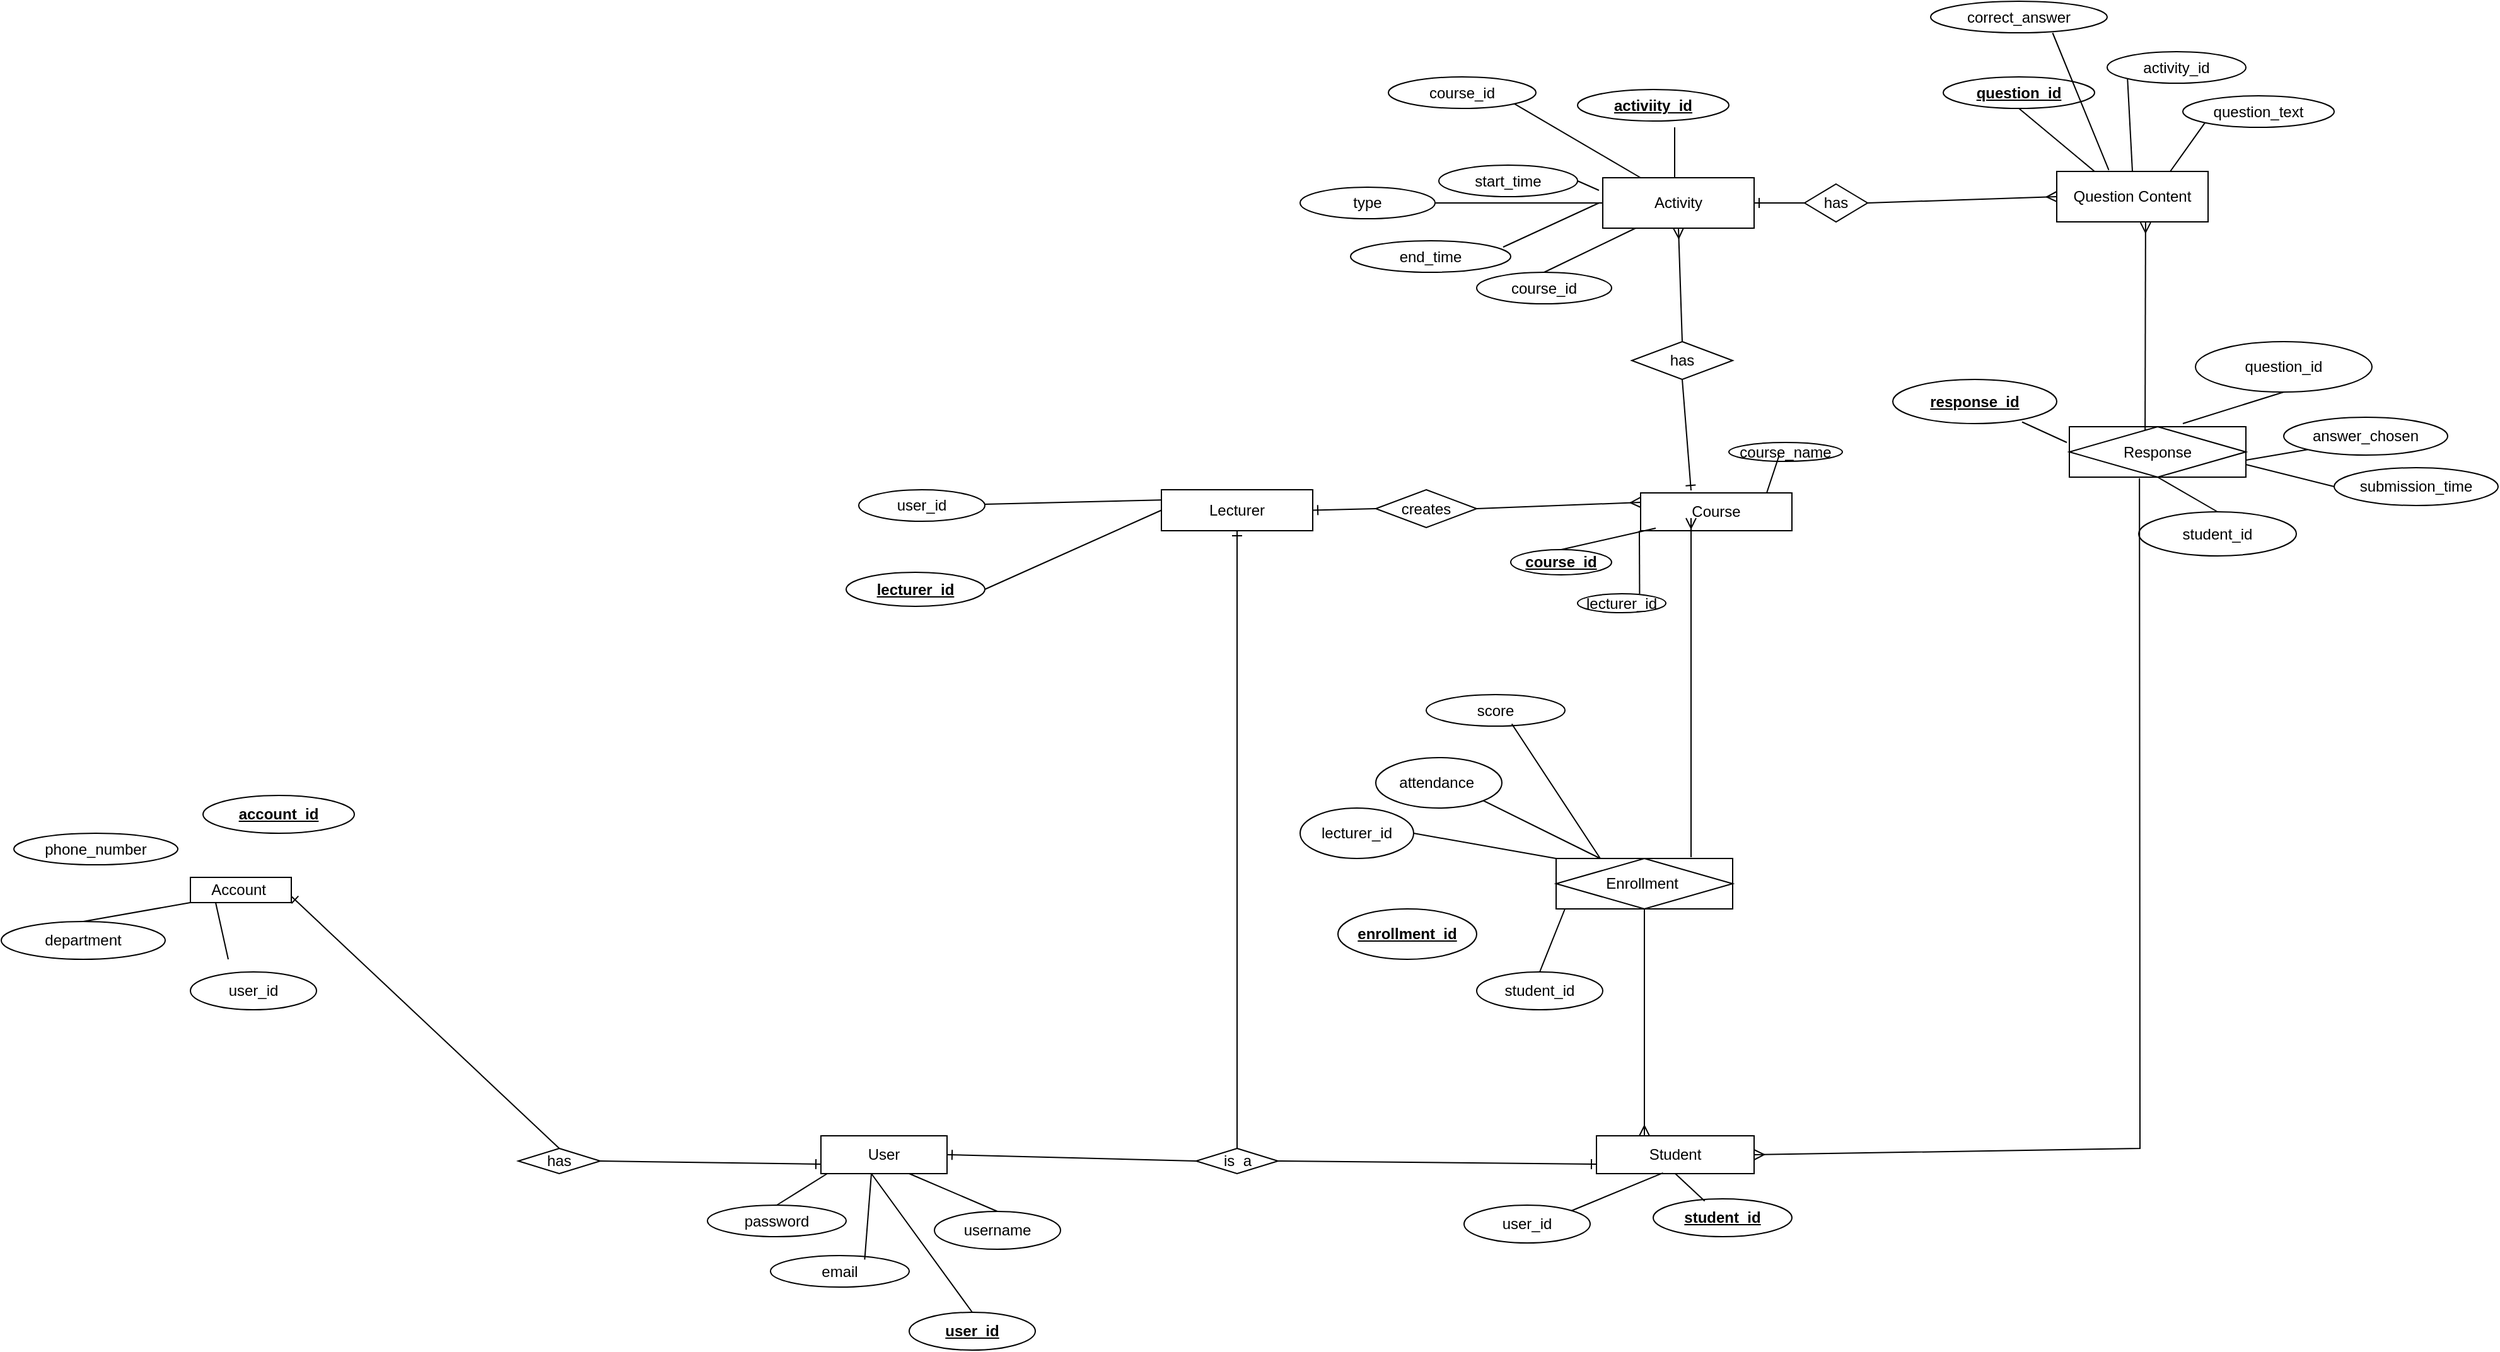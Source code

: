 <mxfile version="26.0.15">
  <diagram id="R2lEEEUBdFMjLlhIrx00" name="Page-1">
    <mxGraphModel dx="2934" dy="1130" grid="1" gridSize="10" guides="1" tooltips="1" connect="1" arrows="1" fold="1" page="1" pageScale="1" pageWidth="850" pageHeight="1100" math="0" shadow="0" extFonts="Permanent Marker^https://fonts.googleapis.com/css?family=Permanent+Marker">
      <root>
        <mxCell id="0" />
        <mxCell id="1" parent="0" />
        <mxCell id="R9u5_vUlYLdxGOXweft--1" value="Lecturer" style="rounded=0;whiteSpace=wrap;html=1;" vertex="1" parent="1">
          <mxGeometry x="260" y="467.5" width="120" height="32.5" as="geometry" />
        </mxCell>
        <mxCell id="R9u5_vUlYLdxGOXweft--3" value="Course" style="rounded=0;whiteSpace=wrap;html=1;" vertex="1" parent="1">
          <mxGeometry x="640" y="470" width="120" height="30" as="geometry" />
        </mxCell>
        <mxCell id="R9u5_vUlYLdxGOXweft--4" value="Student" style="rounded=0;whiteSpace=wrap;html=1;" vertex="1" parent="1">
          <mxGeometry x="605" y="980" width="125" height="30" as="geometry" />
        </mxCell>
        <mxCell id="R9u5_vUlYLdxGOXweft--5" value="Activity" style="rounded=0;whiteSpace=wrap;html=1;" vertex="1" parent="1">
          <mxGeometry x="610" y="220" width="120" height="40" as="geometry" />
        </mxCell>
        <mxCell id="R9u5_vUlYLdxGOXweft--6" value="Account&amp;nbsp;" style="rounded=0;whiteSpace=wrap;html=1;" vertex="1" parent="1">
          <mxGeometry x="-510" y="775" width="80" height="20" as="geometry" />
        </mxCell>
        <mxCell id="R9u5_vUlYLdxGOXweft--7" value="&lt;b&gt;&lt;u&gt;account_id&lt;/u&gt;&lt;/b&gt;" style="ellipse;whiteSpace=wrap;html=1;" vertex="1" parent="1">
          <mxGeometry x="-500" y="710" width="120" height="30" as="geometry" />
        </mxCell>
        <mxCell id="R9u5_vUlYLdxGOXweft--9" value="department" style="ellipse;whiteSpace=wrap;html=1;" vertex="1" parent="1">
          <mxGeometry x="-660" y="810" width="130" height="30" as="geometry" />
        </mxCell>
        <mxCell id="R9u5_vUlYLdxGOXweft--8" value="phone_number" style="ellipse;whiteSpace=wrap;html=1;" vertex="1" parent="1">
          <mxGeometry x="-650" y="740" width="130" height="25" as="geometry" />
        </mxCell>
        <mxCell id="R9u5_vUlYLdxGOXweft--19" value="" style="endArrow=none;html=1;rounded=0;exitX=0.5;exitY=0;exitDx=0;exitDy=0;entryX=0;entryY=1;entryDx=0;entryDy=0;" edge="1" parent="1" source="R9u5_vUlYLdxGOXweft--9" target="R9u5_vUlYLdxGOXweft--6">
          <mxGeometry width="50" height="50" relative="1" as="geometry">
            <mxPoint x="-270" y="552" as="sourcePoint" />
            <mxPoint x="-500" y="765" as="targetPoint" />
            <Array as="points" />
          </mxGeometry>
        </mxCell>
        <mxCell id="R9u5_vUlYLdxGOXweft--26" value="has" style="rhombus;whiteSpace=wrap;html=1;" vertex="1" parent="1">
          <mxGeometry x="-250" y="990" width="65" height="20" as="geometry" />
        </mxCell>
        <mxCell id="R9u5_vUlYLdxGOXweft--27" value="" style="endArrow=ERone;html=1;rounded=0;entryX=0;entryY=0.75;entryDx=0;entryDy=0;exitX=1;exitY=0.5;exitDx=0;exitDy=0;endFill=0;entryPerimeter=0;" edge="1" parent="1" source="R9u5_vUlYLdxGOXweft--127" target="R9u5_vUlYLdxGOXweft--4">
          <mxGeometry width="50" height="50" relative="1" as="geometry">
            <mxPoint x="475" y="679.5" as="sourcePoint" />
            <mxPoint x="607" y="679.5" as="targetPoint" />
          </mxGeometry>
        </mxCell>
        <mxCell id="R9u5_vUlYLdxGOXweft--31" value="user_id" style="ellipse;whiteSpace=wrap;html=1;" vertex="1" parent="1">
          <mxGeometry x="500" y="1035" width="100" height="30" as="geometry" />
        </mxCell>
        <mxCell id="R9u5_vUlYLdxGOXweft--32" value="user_id" style="ellipse;whiteSpace=wrap;html=1;" vertex="1" parent="1">
          <mxGeometry x="20" y="467.5" width="100" height="25" as="geometry" />
        </mxCell>
        <mxCell id="R9u5_vUlYLdxGOXweft--33" value="&lt;u&gt;&lt;b&gt;lecturer_id&lt;/b&gt;&lt;/u&gt;" style="ellipse;whiteSpace=wrap;html=1;" vertex="1" parent="1">
          <mxGeometry x="10" y="533" width="110" height="27" as="geometry" />
        </mxCell>
        <mxCell id="R9u5_vUlYLdxGOXweft--35" value="&lt;b&gt;&lt;u&gt;student_id&lt;/u&gt;&lt;/b&gt;" style="ellipse;whiteSpace=wrap;html=1;" vertex="1" parent="1">
          <mxGeometry x="650" y="1030" width="110" height="30" as="geometry" />
        </mxCell>
        <mxCell id="R9u5_vUlYLdxGOXweft--43" value="" style="endArrow=ERone;html=1;rounded=0;entryX=1;entryY=0.75;entryDx=0;entryDy=0;exitX=0.5;exitY=0;exitDx=0;exitDy=0;endFill=0;" edge="1" parent="1" source="R9u5_vUlYLdxGOXweft--26" target="R9u5_vUlYLdxGOXweft--6">
          <mxGeometry width="50" height="50" relative="1" as="geometry">
            <mxPoint x="-10" y="695" as="sourcePoint" />
            <mxPoint x="110" y="550" as="targetPoint" />
          </mxGeometry>
        </mxCell>
        <mxCell id="R9u5_vUlYLdxGOXweft--56" value="" style="endArrow=ERone;html=1;rounded=0;exitX=0;exitY=0.5;exitDx=0;exitDy=0;entryX=1;entryY=0.5;entryDx=0;entryDy=0;startArrow=none;startFill=0;endFill=0;" edge="1" parent="1" source="R9u5_vUlYLdxGOXweft--53" target="R9u5_vUlYLdxGOXweft--1">
          <mxGeometry width="50" height="50" relative="1" as="geometry">
            <mxPoint x="415" y="625" as="sourcePoint" />
            <mxPoint x="393" y="585" as="targetPoint" />
            <Array as="points" />
          </mxGeometry>
        </mxCell>
        <mxCell id="R9u5_vUlYLdxGOXweft--57" value="" style="endArrow=ERmany;html=1;rounded=0;entryX=0;entryY=0.25;entryDx=0;entryDy=0;exitX=1;exitY=0.5;exitDx=0;exitDy=0;endFill=0;" edge="1" parent="1" source="R9u5_vUlYLdxGOXweft--53" target="R9u5_vUlYLdxGOXweft--3">
          <mxGeometry width="50" height="50" relative="1" as="geometry">
            <mxPoint x="500" y="484" as="sourcePoint" />
            <mxPoint x="543" y="480" as="targetPoint" />
            <Array as="points" />
          </mxGeometry>
        </mxCell>
        <mxCell id="R9u5_vUlYLdxGOXweft--58" style="edgeStyle=orthogonalEdgeStyle;rounded=0;orthogonalLoop=1;jettySize=auto;html=1;exitX=0.5;exitY=1;exitDx=0;exitDy=0;" edge="1" parent="1">
          <mxGeometry relative="1" as="geometry">
            <mxPoint x="620" y="790" as="sourcePoint" />
            <mxPoint x="620" y="790" as="targetPoint" />
          </mxGeometry>
        </mxCell>
        <mxCell id="R9u5_vUlYLdxGOXweft--62" value="end_time" style="ellipse;whiteSpace=wrap;html=1;" vertex="1" parent="1">
          <mxGeometry x="410" y="270" width="127" height="25" as="geometry" />
        </mxCell>
        <mxCell id="R9u5_vUlYLdxGOXweft--63" value="start_time" style="ellipse;whiteSpace=wrap;html=1;" vertex="1" parent="1">
          <mxGeometry x="480" y="210" width="110" height="25" as="geometry" />
        </mxCell>
        <mxCell id="R9u5_vUlYLdxGOXweft--64" value="&lt;b&gt;&lt;u&gt;course_id&lt;/u&gt;&lt;/b&gt;" style="ellipse;whiteSpace=wrap;html=1;" vertex="1" parent="1">
          <mxGeometry x="537" y="515" width="80" height="20" as="geometry" />
        </mxCell>
        <mxCell id="R9u5_vUlYLdxGOXweft--65" value="course_id" style="ellipse;whiteSpace=wrap;html=1;" vertex="1" parent="1">
          <mxGeometry x="440" y="140" width="117" height="25" as="geometry" />
        </mxCell>
        <mxCell id="R9u5_vUlYLdxGOXweft--68" value="user_id" style="ellipse;whiteSpace=wrap;html=1;" vertex="1" parent="1">
          <mxGeometry x="-510" y="850" width="100" height="30" as="geometry" />
        </mxCell>
        <mxCell id="R9u5_vUlYLdxGOXweft--69" value="" style="endArrow=none;html=1;rounded=0;entryX=0.25;entryY=1;entryDx=0;entryDy=0;" edge="1" parent="1" target="R9u5_vUlYLdxGOXweft--6">
          <mxGeometry width="50" height="50" relative="1" as="geometry">
            <mxPoint x="-480" y="840" as="sourcePoint" />
            <mxPoint x="-460" y="775" as="targetPoint" />
            <Array as="points" />
          </mxGeometry>
        </mxCell>
        <mxCell id="R9u5_vUlYLdxGOXweft--70" value="User" style="rounded=0;whiteSpace=wrap;html=1;" vertex="1" parent="1">
          <mxGeometry x="-10" y="980" width="100" height="30" as="geometry" />
        </mxCell>
        <mxCell id="R9u5_vUlYLdxGOXweft--71" value="&lt;u&gt;&lt;b&gt;user_id&lt;/b&gt;&lt;/u&gt;" style="ellipse;whiteSpace=wrap;html=1;" vertex="1" parent="1">
          <mxGeometry x="60" y="1120" width="100" height="30" as="geometry" />
        </mxCell>
        <mxCell id="R9u5_vUlYLdxGOXweft--72" value="username" style="ellipse;whiteSpace=wrap;html=1;" vertex="1" parent="1">
          <mxGeometry x="80" y="1040" width="100" height="30" as="geometry" />
        </mxCell>
        <mxCell id="R9u5_vUlYLdxGOXweft--73" value="password" style="ellipse;whiteSpace=wrap;html=1;" vertex="1" parent="1">
          <mxGeometry x="-100" y="1035" width="110" height="25" as="geometry" />
        </mxCell>
        <mxCell id="R9u5_vUlYLdxGOXweft--74" value="email" style="ellipse;whiteSpace=wrap;html=1;direction=south;" vertex="1" parent="1">
          <mxGeometry x="-50" y="1075" width="110" height="25" as="geometry" />
        </mxCell>
        <mxCell id="R9u5_vUlYLdxGOXweft--82" value="" style="endArrow=none;html=1;rounded=0;exitX=0;exitY=0.25;exitDx=0;exitDy=0;" edge="1" parent="1" source="R9u5_vUlYLdxGOXweft--1" target="R9u5_vUlYLdxGOXweft--32">
          <mxGeometry width="50" height="50" relative="1" as="geometry">
            <mxPoint x="170" y="612.5" as="sourcePoint" />
            <mxPoint x="110" y="572.5" as="targetPoint" />
            <Array as="points" />
          </mxGeometry>
        </mxCell>
        <mxCell id="R9u5_vUlYLdxGOXweft--83" value="" style="endArrow=none;html=1;rounded=0;exitX=0;exitY=0.5;exitDx=0;exitDy=0;entryX=1;entryY=0.5;entryDx=0;entryDy=0;" edge="1" parent="1" source="R9u5_vUlYLdxGOXweft--1" target="R9u5_vUlYLdxGOXweft--33">
          <mxGeometry width="50" height="50" relative="1" as="geometry">
            <mxPoint x="170" y="632.5" as="sourcePoint" />
            <mxPoint x="100" y="623.5" as="targetPoint" />
            <Array as="points" />
          </mxGeometry>
        </mxCell>
        <mxCell id="R9u5_vUlYLdxGOXweft--84" value="course_name" style="ellipse;whiteSpace=wrap;html=1;" vertex="1" parent="1">
          <mxGeometry x="710" y="430" width="90" height="15" as="geometry" />
        </mxCell>
        <mxCell id="R9u5_vUlYLdxGOXweft--85" value="lecturer_id" style="ellipse;whiteSpace=wrap;html=1;" vertex="1" parent="1">
          <mxGeometry x="590" y="550" width="70" height="15" as="geometry" />
        </mxCell>
        <mxCell id="R9u5_vUlYLdxGOXweft--87" value="Enrollment&amp;nbsp;" style="shape=associativeEntity;whiteSpace=wrap;html=1;align=center;" vertex="1" parent="1">
          <mxGeometry x="573" y="760" width="140" height="40" as="geometry" />
        </mxCell>
        <mxCell id="R9u5_vUlYLdxGOXweft--89" value="&lt;b&gt;&lt;u&gt;enrollment_id&lt;/u&gt;&lt;/b&gt;" style="ellipse;whiteSpace=wrap;html=1;" vertex="1" parent="1">
          <mxGeometry x="400" y="800" width="110" height="40" as="geometry" />
        </mxCell>
        <mxCell id="R9u5_vUlYLdxGOXweft--90" value="attendance&amp;nbsp;" style="ellipse;whiteSpace=wrap;html=1;" vertex="1" parent="1">
          <mxGeometry x="430" y="680" width="100" height="40" as="geometry" />
        </mxCell>
        <mxCell id="R9u5_vUlYLdxGOXweft--91" value="score" style="ellipse;whiteSpace=wrap;html=1;" vertex="1" parent="1">
          <mxGeometry x="470" y="630" width="110" height="25" as="geometry" />
        </mxCell>
        <mxCell id="R9u5_vUlYLdxGOXweft--92" value="lecturer_id" style="ellipse;whiteSpace=wrap;html=1;" vertex="1" parent="1">
          <mxGeometry x="370" y="720" width="90" height="40" as="geometry" />
        </mxCell>
        <mxCell id="R9u5_vUlYLdxGOXweft--93" value="student_id" style="ellipse;whiteSpace=wrap;html=1;" vertex="1" parent="1">
          <mxGeometry x="510" y="850" width="100" height="30" as="geometry" />
        </mxCell>
        <mxCell id="R9u5_vUlYLdxGOXweft--97" value="" style="endArrow=none;html=1;rounded=0;entryX=0.422;entryY=0.98;entryDx=0;entryDy=0;exitX=1;exitY=0;exitDx=0;exitDy=0;entryPerimeter=0;" edge="1" parent="1" source="R9u5_vUlYLdxGOXweft--31" target="R9u5_vUlYLdxGOXweft--4">
          <mxGeometry width="50" height="50" relative="1" as="geometry">
            <mxPoint x="580" y="1015" as="sourcePoint" />
            <mxPoint x="590" y="985" as="targetPoint" />
            <Array as="points" />
          </mxGeometry>
        </mxCell>
        <mxCell id="R9u5_vUlYLdxGOXweft--105" value="" style="endArrow=none;html=1;rounded=0;exitX=0.617;exitY=0.93;exitDx=0;exitDy=0;exitPerimeter=0;entryX=0.25;entryY=0;entryDx=0;entryDy=0;" edge="1" parent="1" source="R9u5_vUlYLdxGOXweft--91" target="R9u5_vUlYLdxGOXweft--87">
          <mxGeometry width="50" height="50" relative="1" as="geometry">
            <mxPoint x="530" y="735" as="sourcePoint" />
            <mxPoint x="580" y="725" as="targetPoint" />
            <Array as="points" />
          </mxGeometry>
        </mxCell>
        <mxCell id="R9u5_vUlYLdxGOXweft--107" value="" style="endArrow=none;html=1;rounded=0;entryX=0.371;entryY=0.06;entryDx=0;entryDy=0;exitX=0.5;exitY=1;exitDx=0;exitDy=0;entryPerimeter=0;" edge="1" parent="1" source="R9u5_vUlYLdxGOXweft--4" target="R9u5_vUlYLdxGOXweft--35">
          <mxGeometry width="50" height="50" relative="1" as="geometry">
            <mxPoint x="650" y="1040" as="sourcePoint" />
            <mxPoint x="687" y="985" as="targetPoint" />
            <Array as="points" />
          </mxGeometry>
        </mxCell>
        <mxCell id="R9u5_vUlYLdxGOXweft--108" value="" style="endArrow=none;html=1;rounded=0;entryX=0.5;entryY=1;entryDx=0;entryDy=0;endFill=0;startFill=0;startArrow=ERmany;" edge="1" parent="1" target="R9u5_vUlYLdxGOXweft--87">
          <mxGeometry width="50" height="50" relative="1" as="geometry">
            <mxPoint x="643" y="980" as="sourcePoint" />
            <mxPoint x="930" y="535" as="targetPoint" />
            <Array as="points" />
          </mxGeometry>
        </mxCell>
        <mxCell id="R9u5_vUlYLdxGOXweft--110" value="" style="endArrow=none;html=1;rounded=0;entryX=0.25;entryY=0;entryDx=0;entryDy=0;exitX=1;exitY=1;exitDx=0;exitDy=0;" edge="1" parent="1" source="R9u5_vUlYLdxGOXweft--90" target="R9u5_vUlYLdxGOXweft--87">
          <mxGeometry width="50" height="50" relative="1" as="geometry">
            <mxPoint x="660" y="665" as="sourcePoint" />
            <mxPoint x="540" y="801" as="targetPoint" />
            <Array as="points" />
          </mxGeometry>
        </mxCell>
        <mxCell id="R9u5_vUlYLdxGOXweft--111" value="" style="endArrow=none;html=1;rounded=0;entryX=1;entryY=0.5;entryDx=0;entryDy=0;exitX=0;exitY=0;exitDx=0;exitDy=0;" edge="1" parent="1" source="R9u5_vUlYLdxGOXweft--87" target="R9u5_vUlYLdxGOXweft--92">
          <mxGeometry width="50" height="50" relative="1" as="geometry">
            <mxPoint x="695.5" y="785" as="sourcePoint" />
            <mxPoint x="744.5" y="758" as="targetPoint" />
            <Array as="points" />
          </mxGeometry>
        </mxCell>
        <mxCell id="R9u5_vUlYLdxGOXweft--115" value="" style="endArrow=none;html=1;rounded=0;entryX=0.5;entryY=0;entryDx=0;entryDy=0;" edge="1" parent="1" target="R9u5_vUlYLdxGOXweft--93">
          <mxGeometry width="50" height="50" relative="1" as="geometry">
            <mxPoint x="580" y="800" as="sourcePoint" />
            <mxPoint x="730" y="751" as="targetPoint" />
            <Array as="points" />
          </mxGeometry>
        </mxCell>
        <mxCell id="R9u5_vUlYLdxGOXweft--122" value="" style="endArrow=none;html=1;rounded=0;exitX=0.128;exitY=0.321;exitDx=0;exitDy=0;exitPerimeter=0;" edge="1" parent="1" source="R9u5_vUlYLdxGOXweft--74">
          <mxGeometry width="50" height="50" relative="1" as="geometry">
            <mxPoint x="30" y="1070" as="sourcePoint" />
            <mxPoint x="30" y="1010" as="targetPoint" />
            <Array as="points" />
          </mxGeometry>
        </mxCell>
        <mxCell id="R9u5_vUlYLdxGOXweft--123" value="" style="endArrow=none;html=1;rounded=0;exitX=0.5;exitY=0;exitDx=0;exitDy=0;" edge="1" parent="1" source="R9u5_vUlYLdxGOXweft--71">
          <mxGeometry width="50" height="50" relative="1" as="geometry">
            <mxPoint x="90" y="1110" as="sourcePoint" />
            <mxPoint x="30" y="1010" as="targetPoint" />
            <Array as="points" />
          </mxGeometry>
        </mxCell>
        <mxCell id="R9u5_vUlYLdxGOXweft--124" value="" style="endArrow=none;html=1;rounded=0;exitX=0;exitY=0.75;exitDx=0;exitDy=0;startArrow=ERone;startFill=0;entryX=1;entryY=0.5;entryDx=0;entryDy=0;" edge="1" parent="1" source="R9u5_vUlYLdxGOXweft--70" target="R9u5_vUlYLdxGOXweft--26">
          <mxGeometry width="50" height="50" relative="1" as="geometry">
            <mxPoint x="238" y="710" as="sourcePoint" />
            <mxPoint x="-180" y="1005" as="targetPoint" />
          </mxGeometry>
        </mxCell>
        <mxCell id="R9u5_vUlYLdxGOXweft--125" value="" style="endArrow=none;html=1;rounded=0;exitX=0.5;exitY=0;exitDx=0;exitDy=0;" edge="1" parent="1" source="R9u5_vUlYLdxGOXweft--72">
          <mxGeometry width="50" height="50" relative="1" as="geometry">
            <mxPoint x="50" y="1050" as="sourcePoint" />
            <mxPoint x="60" y="1010" as="targetPoint" />
            <Array as="points" />
          </mxGeometry>
        </mxCell>
        <mxCell id="R9u5_vUlYLdxGOXweft--126" value="" style="endArrow=none;html=1;rounded=0;exitX=0.5;exitY=0;exitDx=0;exitDy=0;" edge="1" parent="1" source="R9u5_vUlYLdxGOXweft--73">
          <mxGeometry width="50" height="50" relative="1" as="geometry">
            <mxPoint x="10" y="1035" as="sourcePoint" />
            <mxPoint x="-5" y="1010" as="targetPoint" />
            <Array as="points" />
          </mxGeometry>
        </mxCell>
        <mxCell id="R9u5_vUlYLdxGOXweft--127" value="is&amp;nbsp; a" style="rhombus;whiteSpace=wrap;html=1;" vertex="1" parent="1">
          <mxGeometry x="287.5" y="990" width="65" height="20" as="geometry" />
        </mxCell>
        <mxCell id="R9u5_vUlYLdxGOXweft--128" value="" style="endArrow=none;html=1;rounded=0;exitX=1;exitY=0.5;exitDx=0;exitDy=0;endFill=1;startFill=0;startArrow=ERone;entryX=0;entryY=0.5;entryDx=0;entryDy=0;" edge="1" parent="1" source="R9u5_vUlYLdxGOXweft--70" target="R9u5_vUlYLdxGOXweft--127">
          <mxGeometry width="50" height="50" relative="1" as="geometry">
            <mxPoint x="210" y="790" as="sourcePoint" />
            <mxPoint x="290" y="790" as="targetPoint" />
          </mxGeometry>
        </mxCell>
        <mxCell id="R9u5_vUlYLdxGOXweft--53" value="creates" style="rhombus;whiteSpace=wrap;html=1;" vertex="1" parent="1">
          <mxGeometry x="430" y="467.5" width="80" height="30" as="geometry" />
        </mxCell>
        <mxCell id="R9u5_vUlYLdxGOXweft--132" value="" style="endArrow=ERone;html=1;rounded=0;exitX=0.5;exitY=0;exitDx=0;exitDy=0;entryX=0.5;entryY=1;entryDx=0;entryDy=0;endFill=0;" edge="1" parent="1" source="R9u5_vUlYLdxGOXweft--127" target="R9u5_vUlYLdxGOXweft--1">
          <mxGeometry width="50" height="50" relative="1" as="geometry">
            <mxPoint x="350" y="549.5" as="sourcePoint" />
            <mxPoint x="420" y="500" as="targetPoint" />
          </mxGeometry>
        </mxCell>
        <mxCell id="R9u5_vUlYLdxGOXweft--134" value="" style="endArrow=none;html=1;rounded=0;entryX=0.703;entryY=0;entryDx=0;entryDy=0;entryPerimeter=0;" edge="1" parent="1" target="R9u5_vUlYLdxGOXweft--85">
          <mxGeometry width="50" height="50" relative="1" as="geometry">
            <mxPoint x="639" y="500" as="sourcePoint" />
            <mxPoint x="680" y="520" as="targetPoint" />
            <Array as="points" />
          </mxGeometry>
        </mxCell>
        <mxCell id="R9u5_vUlYLdxGOXweft--135" value="" style="endArrow=none;html=1;rounded=0;exitX=0.444;exitY=0.667;exitDx=0;exitDy=0;exitPerimeter=0;" edge="1" parent="1" source="R9u5_vUlYLdxGOXweft--84">
          <mxGeometry width="50" height="50" relative="1" as="geometry">
            <mxPoint x="750" y="450" as="sourcePoint" />
            <mxPoint x="740" y="470" as="targetPoint" />
            <Array as="points">
              <mxPoint x="740" y="470" />
            </Array>
          </mxGeometry>
        </mxCell>
        <mxCell id="R9u5_vUlYLdxGOXweft--136" value="" style="endArrow=none;html=1;rounded=0;exitX=0.5;exitY=0;exitDx=0;exitDy=0;" edge="1" parent="1" source="R9u5_vUlYLdxGOXweft--64">
          <mxGeometry width="50" height="50" relative="1" as="geometry">
            <mxPoint x="676" y="515.55" as="sourcePoint" />
            <mxPoint x="652" y="498" as="targetPoint" />
            <Array as="points" />
          </mxGeometry>
        </mxCell>
        <mxCell id="R9u5_vUlYLdxGOXweft--137" value="type" style="ellipse;whiteSpace=wrap;html=1;" vertex="1" parent="1">
          <mxGeometry x="370" y="227.5" width="107" height="25" as="geometry" />
        </mxCell>
        <mxCell id="R9u5_vUlYLdxGOXweft--138" value="course_id" style="ellipse;whiteSpace=wrap;html=1;" vertex="1" parent="1">
          <mxGeometry x="510" y="295" width="107" height="25" as="geometry" />
        </mxCell>
        <mxCell id="R9u5_vUlYLdxGOXweft--139" value="&lt;b&gt;&lt;u&gt;activiity_id&lt;/u&gt;&lt;/b&gt;" style="ellipse;whiteSpace=wrap;html=1;" vertex="1" parent="1">
          <mxGeometry x="590" y="150" width="120" height="25" as="geometry" />
        </mxCell>
        <mxCell id="R9u5_vUlYLdxGOXweft--143" value="" style="endArrow=none;html=1;rounded=0;entryX=0.654;entryY=1.147;entryDx=0;entryDy=0;entryPerimeter=0;exitX=0.5;exitY=0;exitDx=0;exitDy=0;" edge="1" parent="1" source="R9u5_vUlYLdxGOXweft--138">
          <mxGeometry width="50" height="50" relative="1" as="geometry">
            <mxPoint x="577" y="290" as="sourcePoint" />
            <mxPoint x="636" y="260" as="targetPoint" />
            <Array as="points" />
          </mxGeometry>
        </mxCell>
        <mxCell id="R9u5_vUlYLdxGOXweft--144" value="" style="endArrow=none;html=1;rounded=0;exitX=0.5;exitY=0;exitDx=0;exitDy=0;" edge="1" parent="1">
          <mxGeometry width="50" height="50" relative="1" as="geometry">
            <mxPoint x="667" y="220" as="sourcePoint" />
            <mxPoint x="667" y="180" as="targetPoint" />
            <Array as="points" />
          </mxGeometry>
        </mxCell>
        <mxCell id="R9u5_vUlYLdxGOXweft--145" value="" style="endArrow=none;html=1;rounded=0;entryX=1;entryY=1;entryDx=0;entryDy=0;exitX=0.25;exitY=0;exitDx=0;exitDy=0;" edge="1" parent="1" source="R9u5_vUlYLdxGOXweft--5" target="R9u5_vUlYLdxGOXweft--65">
          <mxGeometry width="50" height="50" relative="1" as="geometry">
            <mxPoint x="627" y="210" as="sourcePoint" />
            <mxPoint x="557" y="150" as="targetPoint" />
            <Array as="points" />
          </mxGeometry>
        </mxCell>
        <mxCell id="R9u5_vUlYLdxGOXweft--147" value="" style="endArrow=none;html=1;rounded=0;exitX=0.5;exitY=0;exitDx=0;exitDy=0;" edge="1" parent="1">
          <mxGeometry width="50" height="50" relative="1" as="geometry">
            <mxPoint x="531" y="275" as="sourcePoint" />
            <mxPoint x="607" y="240" as="targetPoint" />
            <Array as="points" />
          </mxGeometry>
        </mxCell>
        <mxCell id="R9u5_vUlYLdxGOXweft--148" value="" style="endArrow=none;html=1;rounded=0;exitX=1;exitY=0.5;exitDx=0;exitDy=0;entryX=0;entryY=0.5;entryDx=0;entryDy=0;" edge="1" parent="1" source="R9u5_vUlYLdxGOXweft--137" target="R9u5_vUlYLdxGOXweft--5">
          <mxGeometry width="50" height="50" relative="1" as="geometry">
            <mxPoint x="495.67" y="260" as="sourcePoint" />
            <mxPoint x="495.67" y="220" as="targetPoint" />
            <Array as="points" />
          </mxGeometry>
        </mxCell>
        <mxCell id="R9u5_vUlYLdxGOXweft--149" value="" style="endArrow=none;html=1;rounded=0;entryX=1;entryY=0.5;entryDx=0;entryDy=0;" edge="1" parent="1" target="R9u5_vUlYLdxGOXweft--63">
          <mxGeometry width="50" height="50" relative="1" as="geometry">
            <mxPoint x="607" y="230" as="sourcePoint" />
            <mxPoint x="590" y="210" as="targetPoint" />
            <Array as="points" />
          </mxGeometry>
        </mxCell>
        <mxCell id="R9u5_vUlYLdxGOXweft--152" value="Question Content" style="rounded=0;whiteSpace=wrap;html=1;" vertex="1" parent="1">
          <mxGeometry x="970" y="215" width="120" height="40" as="geometry" />
        </mxCell>
        <mxCell id="R9u5_vUlYLdxGOXweft--153" value="activity_id" style="ellipse;whiteSpace=wrap;html=1;" vertex="1" parent="1">
          <mxGeometry x="1010" y="120" width="110" height="25" as="geometry" />
        </mxCell>
        <mxCell id="R9u5_vUlYLdxGOXweft--154" value="&lt;b&gt;&lt;u&gt;question_id&lt;/u&gt;&lt;/b&gt;" style="ellipse;whiteSpace=wrap;html=1;" vertex="1" parent="1">
          <mxGeometry x="880" y="140" width="120" height="25" as="geometry" />
        </mxCell>
        <mxCell id="R9u5_vUlYLdxGOXweft--155" value="question_text" style="ellipse;whiteSpace=wrap;html=1;" vertex="1" parent="1">
          <mxGeometry x="1070" y="155" width="120" height="25" as="geometry" />
        </mxCell>
        <mxCell id="R9u5_vUlYLdxGOXweft--156" value="correct_answer" style="ellipse;whiteSpace=wrap;html=1;" vertex="1" parent="1">
          <mxGeometry x="870" y="80" width="140" height="25" as="geometry" />
        </mxCell>
        <mxCell id="R9u5_vUlYLdxGOXweft--157" value="" style="endArrow=none;html=1;rounded=0;entryX=0.691;entryY=1.005;entryDx=0;entryDy=0;entryPerimeter=0;exitX=0.344;exitY=-0.027;exitDx=0;exitDy=0;exitPerimeter=0;" edge="1" parent="1" source="R9u5_vUlYLdxGOXweft--152" target="R9u5_vUlYLdxGOXweft--156">
          <mxGeometry width="50" height="50" relative="1" as="geometry">
            <mxPoint x="1010" y="210" as="sourcePoint" />
            <mxPoint x="1010" y="110" as="targetPoint" />
            <Array as="points" />
          </mxGeometry>
        </mxCell>
        <mxCell id="R9u5_vUlYLdxGOXweft--158" value="" style="endArrow=none;html=1;rounded=0;exitX=0.5;exitY=0;exitDx=0;exitDy=0;entryX=0;entryY=1;entryDx=0;entryDy=0;" edge="1" parent="1" source="R9u5_vUlYLdxGOXweft--152" target="R9u5_vUlYLdxGOXweft--153">
          <mxGeometry width="50" height="50" relative="1" as="geometry">
            <mxPoint x="1070" y="240" as="sourcePoint" />
            <mxPoint x="1080" y="150" as="targetPoint" />
            <Array as="points" />
          </mxGeometry>
        </mxCell>
        <mxCell id="R9u5_vUlYLdxGOXweft--164" value="" style="endArrow=none;html=1;rounded=0;exitX=0.75;exitY=0;exitDx=0;exitDy=0;entryX=0;entryY=1;entryDx=0;entryDy=0;" edge="1" parent="1" source="R9u5_vUlYLdxGOXweft--152" target="R9u5_vUlYLdxGOXweft--155">
          <mxGeometry width="50" height="50" relative="1" as="geometry">
            <mxPoint x="1050" y="250" as="sourcePoint" />
            <mxPoint x="1100" y="185" as="targetPoint" />
            <Array as="points" />
          </mxGeometry>
        </mxCell>
        <mxCell id="R9u5_vUlYLdxGOXweft--167" value="" style="endArrow=none;html=1;rounded=0;entryX=0.5;entryY=1;entryDx=0;entryDy=0;exitX=0.25;exitY=0;exitDx=0;exitDy=0;" edge="1" parent="1" source="R9u5_vUlYLdxGOXweft--152" target="R9u5_vUlYLdxGOXweft--154">
          <mxGeometry width="50" height="50" relative="1" as="geometry">
            <mxPoint x="990" y="210" as="sourcePoint" />
            <mxPoint x="959" y="155" as="targetPoint" />
            <Array as="points" />
          </mxGeometry>
        </mxCell>
        <mxCell id="R9u5_vUlYLdxGOXweft--168" value="has" style="rhombus;whiteSpace=wrap;html=1;" vertex="1" parent="1">
          <mxGeometry x="633" y="350" width="80" height="30" as="geometry" />
        </mxCell>
        <mxCell id="R9u5_vUlYLdxGOXweft--169" value="" style="endArrow=none;html=1;rounded=0;entryX=0.5;entryY=1;entryDx=0;entryDy=0;startArrow=ERone;startFill=0;" edge="1" parent="1" target="R9u5_vUlYLdxGOXweft--168">
          <mxGeometry width="50" height="50" relative="1" as="geometry">
            <mxPoint x="680" y="468" as="sourcePoint" />
            <mxPoint x="720.33" y="334" as="targetPoint" />
          </mxGeometry>
        </mxCell>
        <mxCell id="R9u5_vUlYLdxGOXweft--170" value="" style="endArrow=ERmany;html=1;rounded=0;exitX=0.5;exitY=0;exitDx=0;exitDy=0;entryX=0.5;entryY=1;entryDx=0;entryDy=0;endFill=0;" edge="1" parent="1" source="R9u5_vUlYLdxGOXweft--168" target="R9u5_vUlYLdxGOXweft--5">
          <mxGeometry width="50" height="50" relative="1" as="geometry">
            <mxPoint x="716.33" y="274" as="sourcePoint" />
            <mxPoint x="720" y="230" as="targetPoint" />
          </mxGeometry>
        </mxCell>
        <mxCell id="R9u5_vUlYLdxGOXweft--171" value="has" style="rhombus;whiteSpace=wrap;html=1;" vertex="1" parent="1">
          <mxGeometry x="770" y="225" width="50" height="30" as="geometry" />
        </mxCell>
        <mxCell id="R9u5_vUlYLdxGOXweft--175" value="" style="endArrow=ERone;html=1;rounded=0;exitX=0;exitY=0.5;exitDx=0;exitDy=0;entryX=1;entryY=0.5;entryDx=0;entryDy=0;startArrow=none;startFill=0;endFill=0;" edge="1" parent="1" source="R9u5_vUlYLdxGOXweft--171" target="R9u5_vUlYLdxGOXweft--5">
          <mxGeometry width="50" height="50" relative="1" as="geometry">
            <mxPoint x="790" y="240" as="sourcePoint" />
            <mxPoint x="791" y="160" as="targetPoint" />
          </mxGeometry>
        </mxCell>
        <mxCell id="R9u5_vUlYLdxGOXweft--176" value="" style="endArrow=none;html=1;rounded=0;entryX=1;entryY=0.5;entryDx=0;entryDy=0;startArrow=ERmany;startFill=0;exitX=0;exitY=0.5;exitDx=0;exitDy=0;" edge="1" parent="1" source="R9u5_vUlYLdxGOXweft--152" target="R9u5_vUlYLdxGOXweft--171">
          <mxGeometry width="50" height="50" relative="1" as="geometry">
            <mxPoint x="960" y="199.33" as="sourcePoint" />
            <mxPoint x="910" y="199.33" as="targetPoint" />
          </mxGeometry>
        </mxCell>
        <mxCell id="R9u5_vUlYLdxGOXweft--178" value="Response" style="shape=associativeEntity;whiteSpace=wrap;html=1;align=center;" vertex="1" parent="1">
          <mxGeometry x="980" y="417.5" width="140" height="40" as="geometry" />
        </mxCell>
        <mxCell id="R9u5_vUlYLdxGOXweft--187" value="student_id" style="ellipse;whiteSpace=wrap;html=1;" vertex="1" parent="1">
          <mxGeometry x="1035" y="485" width="125" height="35" as="geometry" />
        </mxCell>
        <mxCell id="R9u5_vUlYLdxGOXweft--188" value="&lt;b&gt;&lt;u&gt;response_id&lt;/u&gt;&lt;/b&gt;" style="ellipse;whiteSpace=wrap;html=1;" vertex="1" parent="1">
          <mxGeometry x="840" y="380" width="130" height="35" as="geometry" />
        </mxCell>
        <mxCell id="R9u5_vUlYLdxGOXweft--189" value="question_id" style="ellipse;whiteSpace=wrap;html=1;" vertex="1" parent="1">
          <mxGeometry x="1080" y="350" width="140" height="40" as="geometry" />
        </mxCell>
        <mxCell id="R9u5_vUlYLdxGOXweft--190" value="submission_time" style="ellipse;whiteSpace=wrap;html=1;" vertex="1" parent="1">
          <mxGeometry x="1190" y="450" width="130" height="30" as="geometry" />
        </mxCell>
        <mxCell id="R9u5_vUlYLdxGOXweft--191" value="answer_chosen" style="ellipse;whiteSpace=wrap;html=1;" vertex="1" parent="1">
          <mxGeometry x="1150" y="410" width="130" height="30" as="geometry" />
        </mxCell>
        <mxCell id="R9u5_vUlYLdxGOXweft--192" value="" style="endArrow=none;html=1;rounded=0;exitX=0.75;exitY=0;exitDx=0;exitDy=0;entryX=0;entryY=1;entryDx=0;entryDy=0;" edge="1" parent="1" target="R9u5_vUlYLdxGOXweft--191">
          <mxGeometry width="50" height="50" relative="1" as="geometry">
            <mxPoint x="1120" y="444" as="sourcePoint" />
            <mxPoint x="1140" y="405" as="targetPoint" />
            <Array as="points" />
          </mxGeometry>
        </mxCell>
        <mxCell id="R9u5_vUlYLdxGOXweft--193" value="" style="endArrow=none;html=1;rounded=0;exitX=1;exitY=0.75;exitDx=0;exitDy=0;entryX=0;entryY=0.5;entryDx=0;entryDy=0;" edge="1" parent="1" source="R9u5_vUlYLdxGOXweft--178" target="R9u5_vUlYLdxGOXweft--190">
          <mxGeometry width="50" height="50" relative="1" as="geometry">
            <mxPoint x="1135" y="457.5" as="sourcePoint" />
            <mxPoint x="1178" y="449.5" as="targetPoint" />
            <Array as="points" />
          </mxGeometry>
        </mxCell>
        <mxCell id="R9u5_vUlYLdxGOXweft--194" value="" style="endArrow=none;html=1;rounded=0;exitX=1;exitY=0.75;exitDx=0;exitDy=0;entryX=0.5;entryY=0;entryDx=0;entryDy=0;" edge="1" parent="1" target="R9u5_vUlYLdxGOXweft--187">
          <mxGeometry width="50" height="50" relative="1" as="geometry">
            <mxPoint x="1050" y="457.5" as="sourcePoint" />
            <mxPoint x="1120" y="472.5" as="targetPoint" />
            <Array as="points" />
          </mxGeometry>
        </mxCell>
        <mxCell id="R9u5_vUlYLdxGOXweft--195" value="" style="endArrow=none;html=1;rounded=0;exitX=1;exitY=0.75;exitDx=0;exitDy=0;" edge="1" parent="1">
          <mxGeometry width="50" height="50" relative="1" as="geometry">
            <mxPoint x="942.5" y="413.75" as="sourcePoint" />
            <mxPoint x="978" y="430" as="targetPoint" />
            <Array as="points" />
          </mxGeometry>
        </mxCell>
        <mxCell id="R9u5_vUlYLdxGOXweft--196" value="" style="endArrow=none;html=1;rounded=0;exitX=0.5;exitY=1;exitDx=0;exitDy=0;" edge="1" parent="1" source="R9u5_vUlYLdxGOXweft--189">
          <mxGeometry width="50" height="50" relative="1" as="geometry">
            <mxPoint x="1074.5" y="398.75" as="sourcePoint" />
            <mxPoint x="1070" y="415" as="targetPoint" />
            <Array as="points" />
          </mxGeometry>
        </mxCell>
        <mxCell id="R9u5_vUlYLdxGOXweft--198" value="" style="endArrow=ERmany;html=1;rounded=0;entryX=0.587;entryY=1.014;entryDx=0;entryDy=0;exitX=0.429;exitY=0.063;exitDx=0;exitDy=0;exitPerimeter=0;entryPerimeter=0;endFill=0;" edge="1" parent="1" source="R9u5_vUlYLdxGOXweft--178" target="R9u5_vUlYLdxGOXweft--152">
          <mxGeometry width="50" height="50" relative="1" as="geometry">
            <mxPoint x="1025" y="410" as="sourcePoint" />
            <mxPoint x="1025" y="255" as="targetPoint" />
          </mxGeometry>
        </mxCell>
        <mxCell id="R9u5_vUlYLdxGOXweft--199" value="" style="endArrow=ERmany;html=1;rounded=0;endFill=0;" edge="1" parent="1">
          <mxGeometry width="50" height="50" relative="1" as="geometry">
            <mxPoint x="680" y="759" as="sourcePoint" />
            <mxPoint x="680" y="490" as="targetPoint" />
          </mxGeometry>
        </mxCell>
        <mxCell id="R9u5_vUlYLdxGOXweft--203" value="" style="endArrow=none;html=1;rounded=0;entryX=0.397;entryY=1.023;entryDx=0;entryDy=0;entryPerimeter=0;exitX=1;exitY=0.5;exitDx=0;exitDy=0;endFill=0;startArrow=ERmany;startFill=0;" edge="1" parent="1" source="R9u5_vUlYLdxGOXweft--4" target="R9u5_vUlYLdxGOXweft--178">
          <mxGeometry width="50" height="50" relative="1" as="geometry">
            <mxPoint x="740" y="1000" as="sourcePoint" />
            <mxPoint x="1035" y="550" as="targetPoint" />
            <Array as="points">
              <mxPoint x="1036" y="990" />
            </Array>
          </mxGeometry>
        </mxCell>
      </root>
    </mxGraphModel>
  </diagram>
</mxfile>
